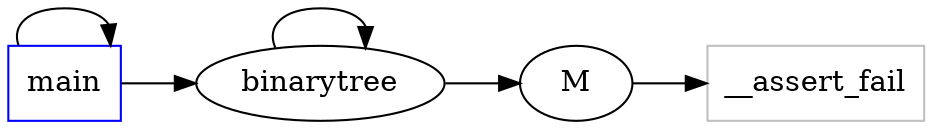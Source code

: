 digraph functioncalls {
rankdir=LR;

main [shape="box", color=blue];
__assert_fail [shape="box", color=grey];
M -> __assert_fail;
binarytree -> binarytree;
binarytree -> M;
main -> main;
main -> binarytree;
}

